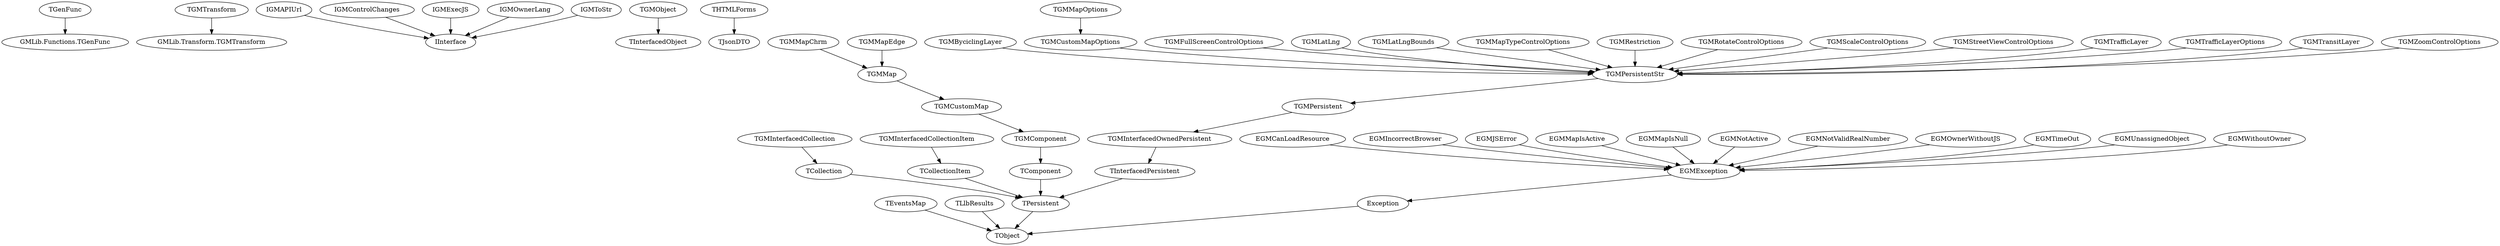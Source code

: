 DiGraph Classes {
  "TGenFunc" -> "GMLib.Functions.TGenFunc"
  "TGenFunc" [href="GMLib.Functions.TGenFunc.html"]
  "TGMTransform" -> "GMLib.Transform.TGMTransform"
  "TGMTransform" [href="GMLib.Transform.TGMTransform.html"]
  "IGMAPIUrl" -> "IInterface"
  "IGMAPIUrl" [href="GMLib.Classes.IGMAPIUrl.html"]
  "IGMControlChanges" -> "IInterface"
  "IGMControlChanges" [href="GMLib.Classes.IGMControlChanges.html"]
  "IGMExecJS" -> "IInterface"
  "IGMExecJS" [href="GMLib.Classes.IGMExecJS.html"]
  "IGMOwnerLang" -> "IInterface"
  "IGMOwnerLang" [href="GMLib.Classes.IGMOwnerLang.html"]
  "IGMToStr" -> "IInterface"
  "IGMToStr" [href="GMLib.Classes.IGMToStr.html"]
  "TGMObject" -> "TInterfacedObject"
  "TGMObject" [href="GMLib.Classes.TGMObject.html"]
  "THTMLForms" -> "TJsonDTO"
  "THTMLForms" [href="GMLib.HTMLForms.THTMLForms.html"]
  "Exception" -> "TObject"
  "EGMException" -> "Exception"
  "EGMException" [href="GMLib.Exceptions.EGMException.html"]
  "EGMCanLoadResource" -> "EGMException"
  "EGMCanLoadResource" [href="GMLib.Exceptions.EGMCanLoadResource.html"]
  "EGMIncorrectBrowser" -> "EGMException"
  "EGMIncorrectBrowser" [href="GMLib.Exceptions.EGMIncorrectBrowser.html"]
  "EGMJSError" -> "EGMException"
  "EGMJSError" [href="GMLib.Exceptions.EGMJSError.html"]
  "EGMMapIsActive" -> "EGMException"
  "EGMMapIsActive" [href="GMLib.Exceptions.EGMMapIsActive.html"]
  "EGMMapIsNull" -> "EGMException"
  "EGMMapIsNull" [href="GMLib.Exceptions.EGMMapIsNull.html"]
  "EGMNotActive" -> "EGMException"
  "EGMNotActive" [href="GMLib.Exceptions.EGMNotActive.html"]
  "EGMNotValidRealNumber" -> "EGMException"
  "EGMNotValidRealNumber" [href="GMLib.Exceptions.EGMNotValidRealNumber.html"]
  "EGMOwnerWithoutJS" -> "EGMException"
  "EGMOwnerWithoutJS" [href="GMLib.Exceptions.EGMOwnerWithoutJS.html"]
  "EGMTimeOut" -> "EGMException"
  "EGMTimeOut" [href="GMLib.Exceptions.EGMTimeOut.html"]
  "EGMUnassignedObject" -> "EGMException"
  "EGMUnassignedObject" [href="GMLib.Exceptions.EGMUnassignedObject.html"]
  "EGMWithoutOwner" -> "EGMException"
  "EGMWithoutOwner" [href="GMLib.Exceptions.EGMWithoutOwner.html"]
  "TEventsMap" -> "TObject"
  "TEventsMap" [href="GMLib.HTMLForms.TEventsMap.html"]
  "TLlbResults" -> "TObject"
  "TLlbResults" [href="GMLib.HTMLForms.TLlbResults.html"]
  "TPersistent" -> "TObject"
  "TCollection" -> "TPersistent"
  "TGMInterfacedCollection" -> "TCollection"
  "TGMInterfacedCollection" [href="GMLib.Classes.TGMInterfacedCollection.html"]
  "TCollectionItem" -> "TPersistent"
  "TGMInterfacedCollectionItem" -> "TCollectionItem"
  "TGMInterfacedCollectionItem" [href="GMLib.Classes.TGMInterfacedCollectionItem.html"]
  "TComponent" -> "TPersistent"
  "TGMComponent" -> "TComponent"
  "TGMComponent" [href="GMLib.Classes.TGMComponent.html"]
  "TGMCustomMap" -> "TGMComponent"
  "TGMCustomMap" [href="GMLib.Map.TGMCustomMap.html"]
  "TGMMap" -> "TGMCustomMap"
  "TGMMap" [href="GMLib.Map.Vcl.TGMMap.html"]
  "TGMMapChrm" -> "TGMMap"
  "TGMMapChrm" [href="GMLib.Map.Vcl.TGMMapChrm.html"]
  "TGMMapEdge" -> "TGMMap"
  "TGMMapEdge" [href="GMLib.Map.Vcl.TGMMapEdge.html"]
  "TInterfacedPersistent" -> "TPersistent"
  "TGMInterfacedOwnedPersistent" -> "TInterfacedPersistent"
  "TGMInterfacedOwnedPersistent" [href="GMLib.Classes.TGMInterfacedOwnedPersistent.html"]
  "TGMPersistent" -> "TGMInterfacedOwnedPersistent"
  "TGMPersistent" [href="GMLib.Classes.TGMPersistent.html"]
  "TGMPersistentStr" -> "TGMPersistent"
  "TGMPersistentStr" [href="GMLib.Classes.TGMPersistentStr.html"]
  "TGMByciclingLayer" -> "TGMPersistentStr"
  "TGMByciclingLayer" [href="GMLib.Layers.TGMByciclingLayer.html"]
  "TGMCustomMapOptions" -> "TGMPersistentStr"
  "TGMCustomMapOptions" [href="GMLib.Map.TGMCustomMapOptions.html"]
  "TGMMapOptions" -> "TGMCustomMapOptions"
  "TGMMapOptions" [href="GMLib.Map.Vcl.TGMMapOptions.html"]
  "TGMFullScreenControlOptions" -> "TGMPersistentStr"
  "TGMFullScreenControlOptions" [href="GMLib.Map.TGMFullScreenControlOptions.html"]
  "TGMLatLng" -> "TGMPersistentStr"
  "TGMLatLng" [href="GMLib.LatLng.TGMLatLng.html"]
  "TGMLatLngBounds" -> "TGMPersistentStr"
  "TGMLatLngBounds" [href="GMLib.LatLngBounds.TGMLatLngBounds.html"]
  "TGMMapTypeControlOptions" -> "TGMPersistentStr"
  "TGMMapTypeControlOptions" [href="GMLib.Map.TGMMapTypeControlOptions.html"]
  "TGMRestriction" -> "TGMPersistentStr"
  "TGMRestriction" [href="GMLib.Map.TGMRestriction.html"]
  "TGMRotateControlOptions" -> "TGMPersistentStr"
  "TGMRotateControlOptions" [href="GMLib.Map.TGMRotateControlOptions.html"]
  "TGMScaleControlOptions" -> "TGMPersistentStr"
  "TGMScaleControlOptions" [href="GMLib.Map.TGMScaleControlOptions.html"]
  "TGMStreetViewControlOptions" -> "TGMPersistentStr"
  "TGMStreetViewControlOptions" [href="GMLib.Map.TGMStreetViewControlOptions.html"]
  "TGMTrafficLayer" -> "TGMPersistentStr"
  "TGMTrafficLayer" [href="GMLib.Layers.TGMTrafficLayer.html"]
  "TGMTrafficLayerOptions" -> "TGMPersistentStr"
  "TGMTrafficLayerOptions" [href="GMLib.Layers.TGMTrafficLayerOptions.html"]
  "TGMTransitLayer" -> "TGMPersistentStr"
  "TGMTransitLayer" [href="GMLib.Layers.TGMTransitLayer.html"]
  "TGMZoomControlOptions" -> "TGMPersistentStr"
  "TGMZoomControlOptions" [href="GMLib.Map.TGMZoomControlOptions.html"]
}
